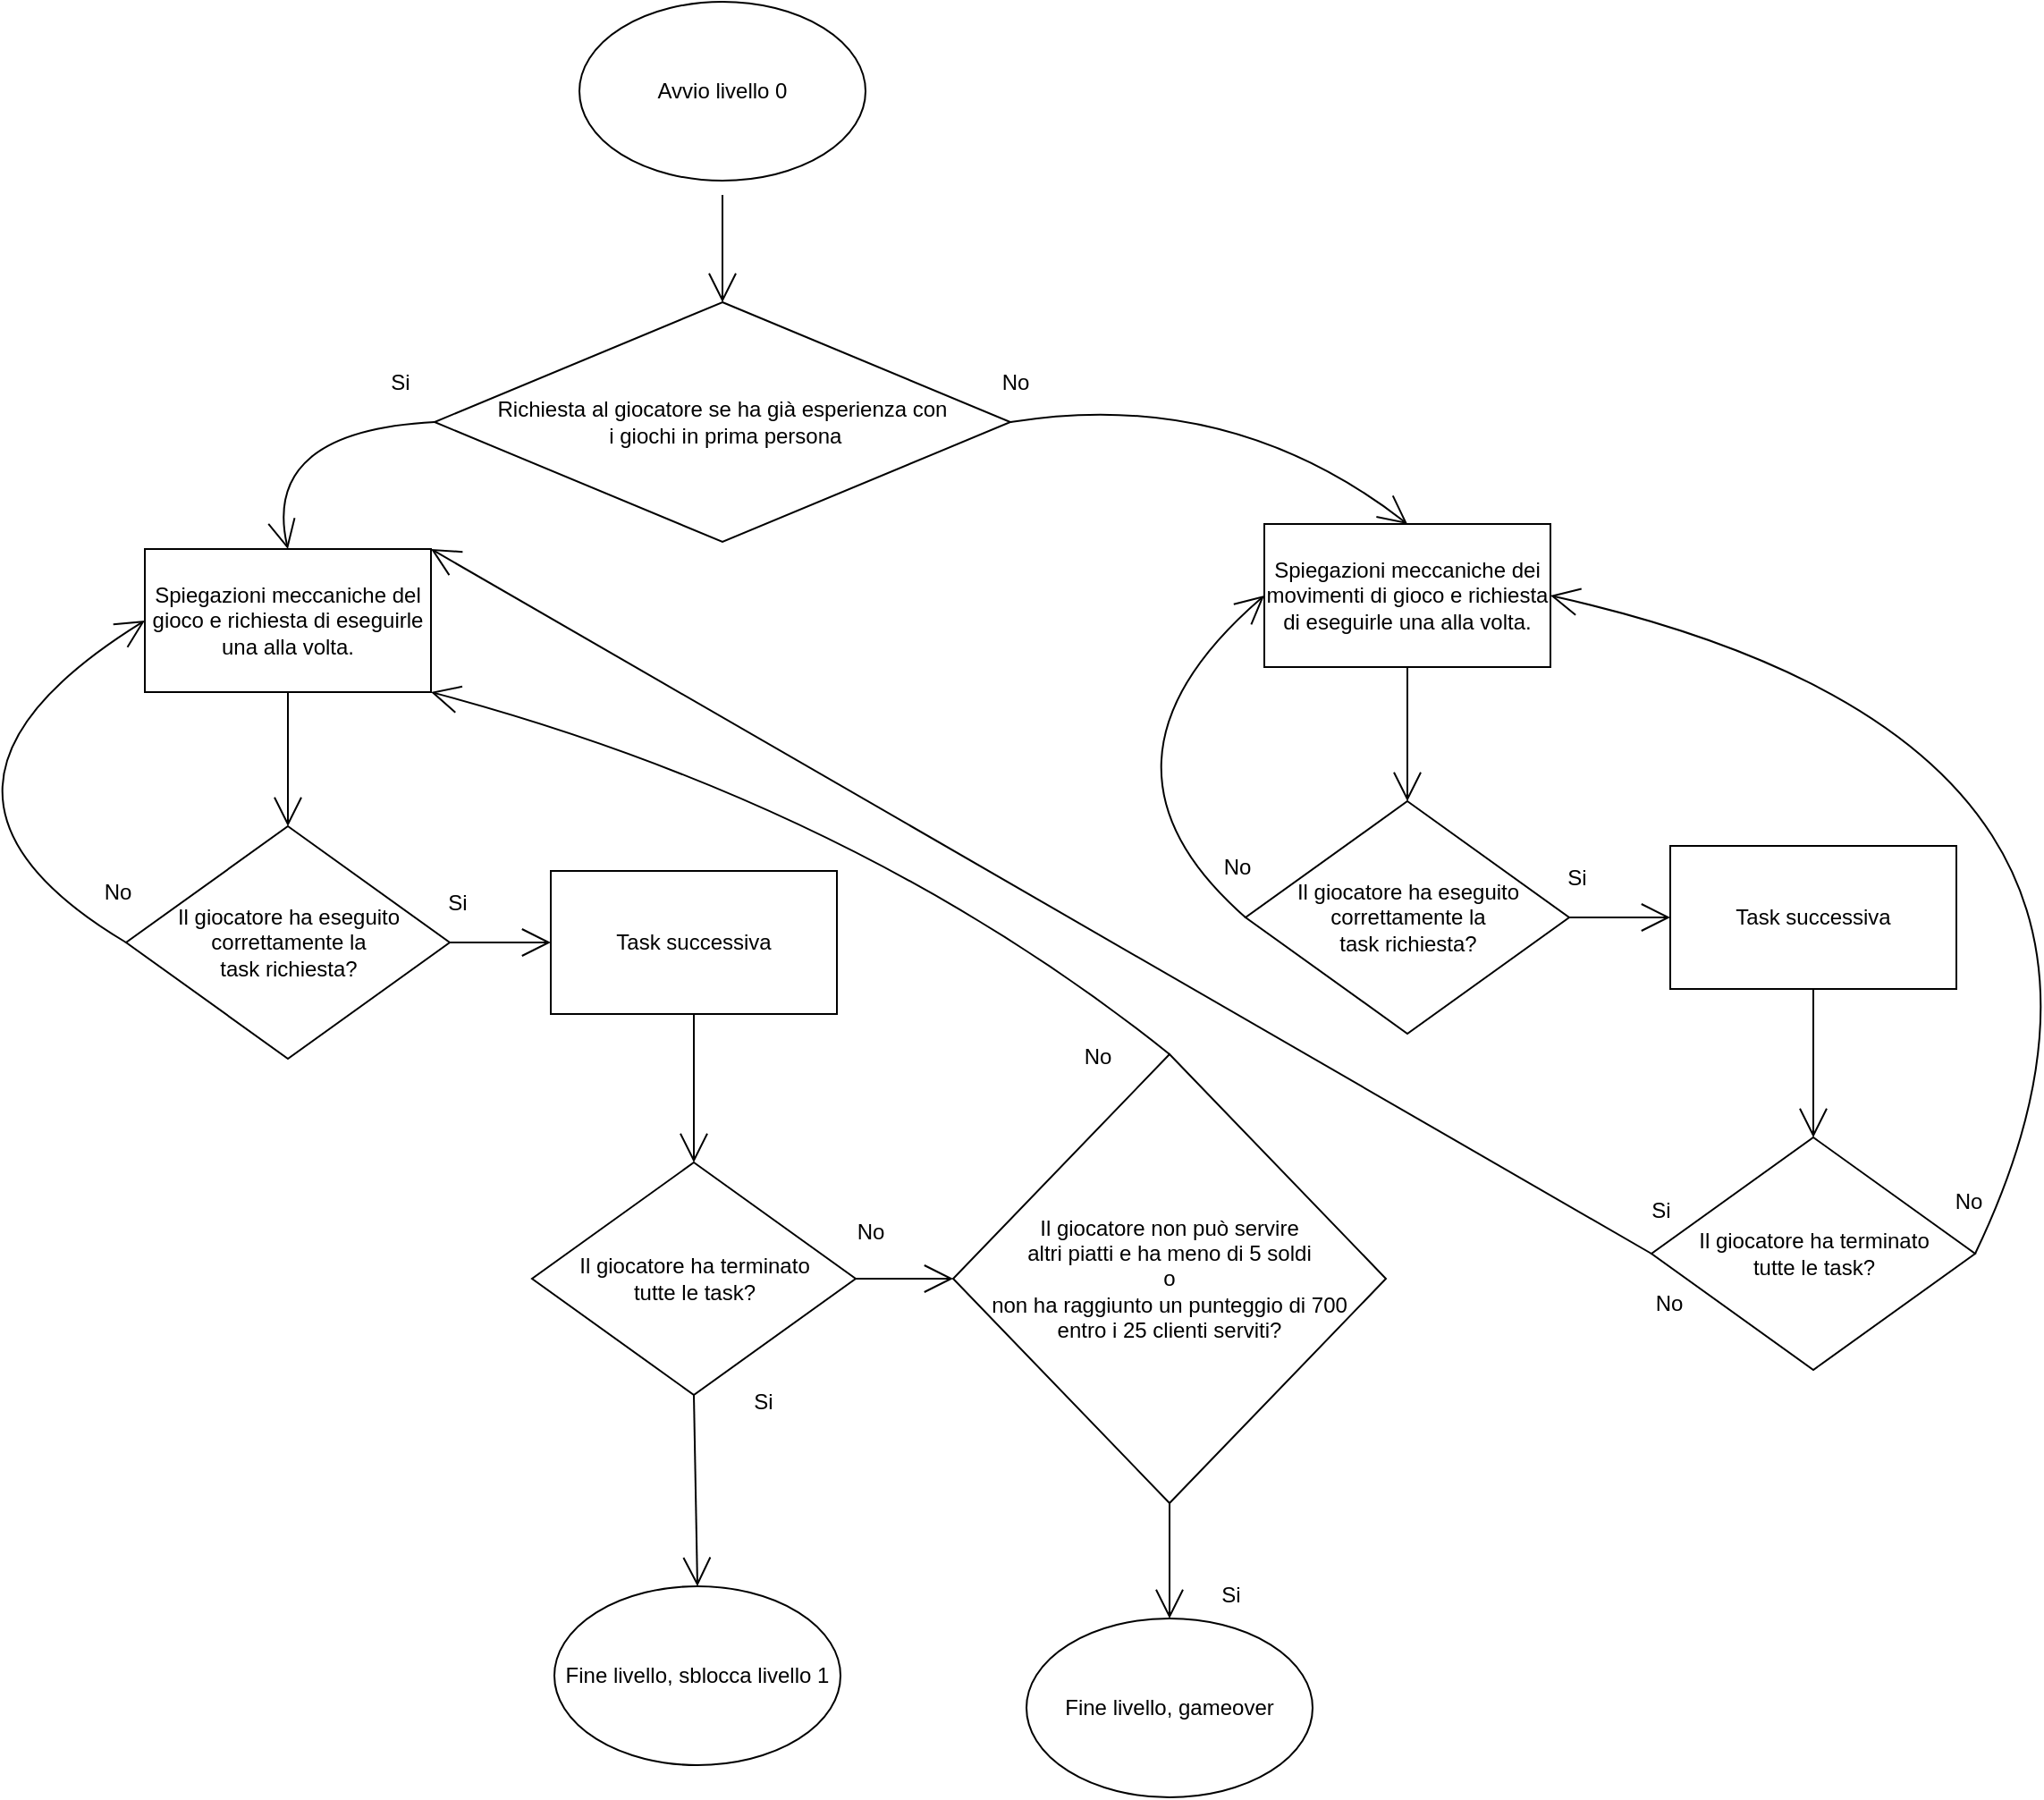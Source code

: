 <mxfile version="20.0.4" type="device"><diagram id="NWWPmYmxUIyY0qUSjtRS" name="Page-1"><mxGraphModel dx="1822" dy="1102" grid="0" gridSize="10" guides="1" tooltips="1" connect="1" arrows="1" fold="1" page="0" pageScale="1" pageWidth="827" pageHeight="1169" math="0" shadow="0"><root><mxCell id="0"/><mxCell id="1" parent="0"/><mxCell id="93zQR50MocHav7xVQxxG-4" value="" style="edgeStyle=none;curved=1;rounded=0;orthogonalLoop=1;jettySize=auto;html=1;endArrow=open;startSize=14;endSize=14;sourcePerimeterSpacing=8;targetPerimeterSpacing=8;entryX=0.5;entryY=0;entryDx=0;entryDy=0;" parent="1" source="93zQR50MocHav7xVQxxG-3" target="qMOc94WAQccJYfBzVjtq-1" edge="1"><mxGeometry relative="1" as="geometry"><mxPoint x="212" y="150" as="targetPoint"/></mxGeometry></mxCell><mxCell id="93zQR50MocHav7xVQxxG-3" value="Avvio livello 0" style="ellipse;whiteSpace=wrap;html=1;hachureGap=4;" parent="1" vertex="1"><mxGeometry x="132" y="-11" width="160" height="100" as="geometry"/></mxCell><mxCell id="qMOc94WAQccJYfBzVjtq-1" value="&lt;font style=&quot;font-size: 12px;&quot;&gt;Richiesta al giocatore se ha già esperienza con&lt;br&gt;&amp;nbsp;i giochi in prima persona&lt;/font&gt;" style="rhombus;whiteSpace=wrap;html=1;hachureGap=4;" parent="1" vertex="1"><mxGeometry x="51" y="157" width="322" height="134" as="geometry"/></mxCell><mxCell id="qMOc94WAQccJYfBzVjtq-2" value="Spiegazioni meccaniche del gioco e richiesta di eseguirle una alla volta." style="rounded=0;whiteSpace=wrap;html=1;hachureGap=4;fontSize=12;" parent="1" vertex="1"><mxGeometry x="-111" y="295" width="160" height="80" as="geometry"/></mxCell><mxCell id="qMOc94WAQccJYfBzVjtq-4" value="" style="edgeStyle=none;orthogonalLoop=1;jettySize=auto;html=1;rounded=0;fontSize=12;endArrow=open;startSize=14;endSize=14;sourcePerimeterSpacing=8;targetPerimeterSpacing=8;curved=1;exitX=0;exitY=0.5;exitDx=0;exitDy=0;entryX=0.5;entryY=0;entryDx=0;entryDy=0;" parent="1" source="qMOc94WAQccJYfBzVjtq-1" target="qMOc94WAQccJYfBzVjtq-2" edge="1"><mxGeometry width="120" relative="1" as="geometry"><mxPoint x="264" y="143" as="sourcePoint"/><mxPoint x="384" y="143" as="targetPoint"/><Array as="points"><mxPoint x="-46" y="229"/></Array></mxGeometry></mxCell><mxCell id="qMOc94WAQccJYfBzVjtq-5" value="" style="edgeStyle=none;orthogonalLoop=1;jettySize=auto;html=1;rounded=0;fontSize=12;endArrow=open;startSize=14;endSize=14;sourcePerimeterSpacing=8;targetPerimeterSpacing=8;curved=1;exitX=1;exitY=0.5;exitDx=0;exitDy=0;entryX=0.5;entryY=0;entryDx=0;entryDy=0;" parent="1" source="qMOc94WAQccJYfBzVjtq-1" target="qMOc94WAQccJYfBzVjtq-21" edge="1"><mxGeometry width="120" relative="1" as="geometry"><mxPoint x="451" y="143" as="sourcePoint"/><mxPoint x="476" y="314" as="targetPoint"/><Array as="points"><mxPoint x="496" y="204"/></Array></mxGeometry></mxCell><mxCell id="qMOc94WAQccJYfBzVjtq-6" value="Si" style="text;strokeColor=none;fillColor=none;html=1;align=center;verticalAlign=middle;whiteSpace=wrap;rounded=0;hachureGap=4;fontSize=12;" parent="1" vertex="1"><mxGeometry x="2" y="187" width="60" height="30" as="geometry"/></mxCell><mxCell id="qMOc94WAQccJYfBzVjtq-7" value="No" style="text;strokeColor=none;fillColor=none;html=1;align=center;verticalAlign=middle;whiteSpace=wrap;rounded=0;hachureGap=4;fontSize=12;" parent="1" vertex="1"><mxGeometry x="346" y="187" width="60" height="30" as="geometry"/></mxCell><mxCell id="qMOc94WAQccJYfBzVjtq-8" value="Il giocatore ha eseguito correttamente la &lt;br&gt;task richiesta?" style="rhombus;whiteSpace=wrap;html=1;hachureGap=4;fontSize=12;" parent="1" vertex="1"><mxGeometry x="-121.5" y="450" width="181" height="130" as="geometry"/></mxCell><mxCell id="qMOc94WAQccJYfBzVjtq-9" value="" style="edgeStyle=none;orthogonalLoop=1;jettySize=auto;html=1;rounded=0;fontSize=12;endArrow=open;startSize=14;endSize=14;sourcePerimeterSpacing=8;targetPerimeterSpacing=8;curved=1;exitX=0.5;exitY=1;exitDx=0;exitDy=0;entryX=0.5;entryY=0;entryDx=0;entryDy=0;" parent="1" source="qMOc94WAQccJYfBzVjtq-2" target="qMOc94WAQccJYfBzVjtq-8" edge="1"><mxGeometry width="120" relative="1" as="geometry"><mxPoint x="126" y="218" as="sourcePoint"/><mxPoint x="246" y="218" as="targetPoint"/><Array as="points"/></mxGeometry></mxCell><mxCell id="qMOc94WAQccJYfBzVjtq-10" value="" style="edgeStyle=none;orthogonalLoop=1;jettySize=auto;html=1;rounded=0;fontSize=12;endArrow=open;startSize=14;endSize=14;sourcePerimeterSpacing=8;targetPerimeterSpacing=8;curved=1;exitX=1;exitY=0.5;exitDx=0;exitDy=0;entryX=0;entryY=0.5;entryDx=0;entryDy=0;" parent="1" source="qMOc94WAQccJYfBzVjtq-8" target="qMOc94WAQccJYfBzVjtq-14" edge="1"><mxGeometry width="120" relative="1" as="geometry"><mxPoint x="126" y="218" as="sourcePoint"/><mxPoint x="160" y="515" as="targetPoint"/><Array as="points"/></mxGeometry></mxCell><mxCell id="qMOc94WAQccJYfBzVjtq-11" value="Si" style="text;strokeColor=none;fillColor=none;html=1;align=center;verticalAlign=middle;whiteSpace=wrap;rounded=0;hachureGap=4;fontSize=12;" parent="1" vertex="1"><mxGeometry x="34" y="478" width="60" height="30" as="geometry"/></mxCell><mxCell id="qMOc94WAQccJYfBzVjtq-12" value="" style="edgeStyle=none;orthogonalLoop=1;jettySize=auto;html=1;rounded=0;fontSize=12;endArrow=open;startSize=14;endSize=14;sourcePerimeterSpacing=8;targetPerimeterSpacing=8;curved=1;exitX=0;exitY=0.5;exitDx=0;exitDy=0;entryX=0;entryY=0.5;entryDx=0;entryDy=0;" parent="1" source="qMOc94WAQccJYfBzVjtq-8" target="qMOc94WAQccJYfBzVjtq-2" edge="1"><mxGeometry width="120" relative="1" as="geometry"><mxPoint x="126" y="343" as="sourcePoint"/><mxPoint x="246" y="343" as="targetPoint"/><Array as="points"><mxPoint x="-264" y="430"/></Array></mxGeometry></mxCell><mxCell id="qMOc94WAQccJYfBzVjtq-13" value="No" style="text;strokeColor=none;fillColor=none;html=1;align=center;verticalAlign=middle;whiteSpace=wrap;rounded=0;hachureGap=4;fontSize=12;" parent="1" vertex="1"><mxGeometry x="-156" y="472" width="60" height="30" as="geometry"/></mxCell><mxCell id="qMOc94WAQccJYfBzVjtq-14" value="Task successiva" style="rounded=0;whiteSpace=wrap;html=1;hachureGap=4;fontSize=12;" parent="1" vertex="1"><mxGeometry x="116" y="475" width="160" height="80" as="geometry"/></mxCell><mxCell id="qMOc94WAQccJYfBzVjtq-15" value="Il giocatore ha terminato&lt;br&gt;tutte le task?" style="rhombus;whiteSpace=wrap;html=1;hachureGap=4;fontSize=12;" parent="1" vertex="1"><mxGeometry x="105.5" y="638" width="181" height="130" as="geometry"/></mxCell><mxCell id="qMOc94WAQccJYfBzVjtq-16" value="" style="edgeStyle=none;orthogonalLoop=1;jettySize=auto;html=1;rounded=0;fontSize=12;endArrow=open;startSize=14;endSize=14;sourcePerimeterSpacing=8;targetPerimeterSpacing=8;curved=1;exitX=0.5;exitY=1;exitDx=0;exitDy=0;entryX=0.5;entryY=0;entryDx=0;entryDy=0;" parent="1" source="qMOc94WAQccJYfBzVjtq-14" target="qMOc94WAQccJYfBzVjtq-15" edge="1"><mxGeometry width="120" relative="1" as="geometry"><mxPoint x="264" y="343" as="sourcePoint"/><mxPoint x="384" y="343" as="targetPoint"/><Array as="points"/></mxGeometry></mxCell><mxCell id="qMOc94WAQccJYfBzVjtq-17" value="" style="edgeStyle=none;orthogonalLoop=1;jettySize=auto;html=1;rounded=0;fontSize=12;endArrow=open;startSize=14;endSize=14;sourcePerimeterSpacing=8;targetPerimeterSpacing=8;curved=1;exitX=0.5;exitY=1;exitDx=0;exitDy=0;entryX=0.5;entryY=0;entryDx=0;entryDy=0;" parent="1" source="qMOc94WAQccJYfBzVjtq-15" target="qMOc94WAQccJYfBzVjtq-20" edge="1"><mxGeometry width="120" relative="1" as="geometry"><mxPoint x="264" y="724" as="sourcePoint"/><mxPoint x="243" y="878" as="targetPoint"/><Array as="points"/></mxGeometry></mxCell><mxCell id="qMOc94WAQccJYfBzVjtq-19" value="No" style="text;strokeColor=none;fillColor=none;html=1;align=center;verticalAlign=middle;whiteSpace=wrap;rounded=0;hachureGap=4;fontSize=12;" parent="1" vertex="1"><mxGeometry x="265" y="662" width="60" height="30" as="geometry"/></mxCell><mxCell id="qMOc94WAQccJYfBzVjtq-20" value="Fine livello, sblocca livello 1" style="ellipse;whiteSpace=wrap;html=1;hachureGap=4;fontSize=12;" parent="1" vertex="1"><mxGeometry x="118" y="875" width="160" height="100" as="geometry"/></mxCell><mxCell id="qMOc94WAQccJYfBzVjtq-21" value="Spiegazioni meccaniche dei movimenti di gioco e richiesta di eseguirle una alla volta." style="rounded=0;whiteSpace=wrap;html=1;hachureGap=4;fontSize=12;" parent="1" vertex="1"><mxGeometry x="515" y="281" width="160" height="80" as="geometry"/></mxCell><mxCell id="qMOc94WAQccJYfBzVjtq-22" value="Il giocatore ha eseguito correttamente la &lt;br&gt;task richiesta?" style="rhombus;whiteSpace=wrap;html=1;hachureGap=4;fontSize=12;" parent="1" vertex="1"><mxGeometry x="504.5" y="436" width="181" height="130" as="geometry"/></mxCell><mxCell id="qMOc94WAQccJYfBzVjtq-23" value="" style="edgeStyle=none;orthogonalLoop=1;jettySize=auto;html=1;rounded=0;fontSize=12;endArrow=open;startSize=14;endSize=14;sourcePerimeterSpacing=8;targetPerimeterSpacing=8;curved=1;exitX=0.5;exitY=1;exitDx=0;exitDy=0;entryX=0.5;entryY=0;entryDx=0;entryDy=0;" parent="1" source="qMOc94WAQccJYfBzVjtq-21" target="qMOc94WAQccJYfBzVjtq-22" edge="1"><mxGeometry width="120" relative="1" as="geometry"><mxPoint x="752" y="204" as="sourcePoint"/><mxPoint x="872" y="204" as="targetPoint"/><Array as="points"/></mxGeometry></mxCell><mxCell id="qMOc94WAQccJYfBzVjtq-24" value="" style="edgeStyle=none;orthogonalLoop=1;jettySize=auto;html=1;rounded=0;fontSize=12;endArrow=open;startSize=14;endSize=14;sourcePerimeterSpacing=8;targetPerimeterSpacing=8;curved=1;exitX=1;exitY=0.5;exitDx=0;exitDy=0;entryX=0;entryY=0.5;entryDx=0;entryDy=0;" parent="1" source="qMOc94WAQccJYfBzVjtq-22" target="qMOc94WAQccJYfBzVjtq-27" edge="1"><mxGeometry width="120" relative="1" as="geometry"><mxPoint x="752" y="204" as="sourcePoint"/><mxPoint x="786" y="501" as="targetPoint"/><Array as="points"/></mxGeometry></mxCell><mxCell id="qMOc94WAQccJYfBzVjtq-25" value="Si" style="text;strokeColor=none;fillColor=none;html=1;align=center;verticalAlign=middle;whiteSpace=wrap;rounded=0;hachureGap=4;fontSize=12;" parent="1" vertex="1"><mxGeometry x="660" y="464" width="60" height="30" as="geometry"/></mxCell><mxCell id="qMOc94WAQccJYfBzVjtq-26" value="No" style="text;strokeColor=none;fillColor=none;html=1;align=center;verticalAlign=middle;whiteSpace=wrap;rounded=0;hachureGap=4;fontSize=12;" parent="1" vertex="1"><mxGeometry x="470" y="458" width="60" height="30" as="geometry"/></mxCell><mxCell id="qMOc94WAQccJYfBzVjtq-27" value="Task successiva" style="rounded=0;whiteSpace=wrap;html=1;hachureGap=4;fontSize=12;" parent="1" vertex="1"><mxGeometry x="742" y="461" width="160" height="80" as="geometry"/></mxCell><mxCell id="qMOc94WAQccJYfBzVjtq-28" value="Il giocatore ha terminato&lt;br&gt;tutte le task?" style="rhombus;whiteSpace=wrap;html=1;hachureGap=4;fontSize=12;" parent="1" vertex="1"><mxGeometry x="731.5" y="624" width="181" height="130" as="geometry"/></mxCell><mxCell id="qMOc94WAQccJYfBzVjtq-29" value="" style="edgeStyle=none;orthogonalLoop=1;jettySize=auto;html=1;rounded=0;fontSize=12;endArrow=open;startSize=14;endSize=14;sourcePerimeterSpacing=8;targetPerimeterSpacing=8;curved=1;exitX=0.5;exitY=1;exitDx=0;exitDy=0;entryX=0.5;entryY=0;entryDx=0;entryDy=0;" parent="1" source="qMOc94WAQccJYfBzVjtq-27" target="qMOc94WAQccJYfBzVjtq-28" edge="1"><mxGeometry width="120" relative="1" as="geometry"><mxPoint x="890" y="329" as="sourcePoint"/><mxPoint x="1010" y="329" as="targetPoint"/><Array as="points"/></mxGeometry></mxCell><mxCell id="qMOc94WAQccJYfBzVjtq-30" value="No" style="text;strokeColor=none;fillColor=none;html=1;align=center;verticalAlign=middle;whiteSpace=wrap;rounded=0;hachureGap=4;fontSize=12;" parent="1" vertex="1"><mxGeometry x="879" y="645" width="60" height="30" as="geometry"/></mxCell><mxCell id="qMOc94WAQccJYfBzVjtq-31" value="" style="edgeStyle=none;orthogonalLoop=1;jettySize=auto;html=1;rounded=0;fontSize=12;endArrow=open;startSize=14;endSize=14;sourcePerimeterSpacing=8;targetPerimeterSpacing=8;curved=1;exitX=1;exitY=0.5;exitDx=0;exitDy=0;entryX=1;entryY=0.5;entryDx=0;entryDy=0;" parent="1" source="qMOc94WAQccJYfBzVjtq-28" target="qMOc94WAQccJYfBzVjtq-21" edge="1"><mxGeometry width="120" relative="1" as="geometry"><mxPoint x="616" y="501" as="sourcePoint"/><mxPoint x="736" y="501" as="targetPoint"/><Array as="points"><mxPoint x="1049" y="405"/></Array></mxGeometry></mxCell><mxCell id="qMOc94WAQccJYfBzVjtq-32" value="" style="edgeStyle=none;orthogonalLoop=1;jettySize=auto;html=1;rounded=0;fontSize=12;endArrow=open;startSize=14;endSize=14;sourcePerimeterSpacing=8;targetPerimeterSpacing=8;curved=1;exitX=0;exitY=0.5;exitDx=0;exitDy=0;entryX=0;entryY=0.5;entryDx=0;entryDy=0;" parent="1" source="qMOc94WAQccJYfBzVjtq-22" target="qMOc94WAQccJYfBzVjtq-21" edge="1"><mxGeometry width="120" relative="1" as="geometry"><mxPoint x="616" y="501" as="sourcePoint"/><mxPoint x="736" y="501" as="targetPoint"/><Array as="points"><mxPoint x="406" y="415"/></Array></mxGeometry></mxCell><mxCell id="qMOc94WAQccJYfBzVjtq-33" value="Si" style="text;strokeColor=none;fillColor=none;html=1;align=center;verticalAlign=middle;whiteSpace=wrap;rounded=0;hachureGap=4;fontSize=12;" parent="1" vertex="1"><mxGeometry x="205" y="757" width="60" height="30" as="geometry"/></mxCell><mxCell id="qMOc94WAQccJYfBzVjtq-34" value="Si" style="text;strokeColor=none;fillColor=none;html=1;align=center;verticalAlign=middle;whiteSpace=wrap;rounded=0;hachureGap=4;fontSize=12;" parent="1" vertex="1"><mxGeometry x="707" y="650" width="60" height="30" as="geometry"/></mxCell><mxCell id="qMOc94WAQccJYfBzVjtq-35" value="" style="edgeStyle=none;orthogonalLoop=1;jettySize=auto;html=1;rounded=0;fontSize=12;endArrow=open;startSize=14;endSize=14;sourcePerimeterSpacing=8;targetPerimeterSpacing=8;curved=1;exitX=0;exitY=0.5;exitDx=0;exitDy=0;entryX=1;entryY=0;entryDx=0;entryDy=0;" parent="1" source="qMOc94WAQccJYfBzVjtq-28" target="qMOc94WAQccJYfBzVjtq-2" edge="1"><mxGeometry width="120" relative="1" as="geometry"><mxPoint x="523" y="626" as="sourcePoint"/><mxPoint x="643" y="626" as="targetPoint"/><Array as="points"/></mxGeometry></mxCell><mxCell id="McLrbLwvMVamj06moJHM-1" value="Il giocatore non può servire &lt;br&gt;altri piatti e ha meno di 5 soldi &lt;br&gt;o &lt;br&gt;non ha raggiunto un punteggio di 700&lt;br&gt;entro i 25 clienti serviti?" style="rhombus;whiteSpace=wrap;html=1;hachureGap=4;fontSize=12;" vertex="1" parent="1"><mxGeometry x="341" y="577.5" width="242" height="251" as="geometry"/></mxCell><mxCell id="McLrbLwvMVamj06moJHM-2" value="" style="edgeStyle=none;orthogonalLoop=1;jettySize=auto;html=1;rounded=0;fontSize=12;endArrow=open;startSize=14;endSize=14;sourcePerimeterSpacing=8;targetPerimeterSpacing=8;curved=1;exitX=0.5;exitY=1;exitDx=0;exitDy=0;entryX=0.5;entryY=0;entryDx=0;entryDy=0;" edge="1" parent="1" source="McLrbLwvMVamj06moJHM-1" target="McLrbLwvMVamj06moJHM-4"><mxGeometry width="120" relative="1" as="geometry"><mxPoint x="597.5" y="988" as="sourcePoint"/><mxPoint x="786" y="1076" as="targetPoint"/><Array as="points"/></mxGeometry></mxCell><mxCell id="McLrbLwvMVamj06moJHM-3" value="Si" style="text;html=1;align=center;verticalAlign=middle;resizable=0;points=[];autosize=1;strokeColor=none;fillColor=none;hachureGap=4;" vertex="1" parent="1"><mxGeometry x="481" y="867" width="29" height="26" as="geometry"/></mxCell><mxCell id="McLrbLwvMVamj06moJHM-4" value="Fine livello, gameover" style="ellipse;whiteSpace=wrap;html=1;hachureGap=4;fontSize=12;" vertex="1" parent="1"><mxGeometry x="382" y="893" width="160" height="100" as="geometry"/></mxCell><mxCell id="McLrbLwvMVamj06moJHM-5" value="No" style="text;html=1;align=center;verticalAlign=middle;resizable=0;points=[];autosize=1;strokeColor=none;fillColor=none;hachureGap=4;" vertex="1" parent="1"><mxGeometry x="724" y="704" width="33" height="26" as="geometry"/></mxCell><mxCell id="McLrbLwvMVamj06moJHM-9" value="" style="edgeStyle=none;orthogonalLoop=1;jettySize=auto;html=1;rounded=0;fontSize=12;endArrow=open;startSize=14;endSize=14;sourcePerimeterSpacing=8;targetPerimeterSpacing=8;curved=1;exitX=1;exitY=0.5;exitDx=0;exitDy=0;entryX=0;entryY=0.5;entryDx=0;entryDy=0;" edge="1" parent="1" source="qMOc94WAQccJYfBzVjtq-15" target="McLrbLwvMVamj06moJHM-1"><mxGeometry width="120" relative="1" as="geometry"><mxPoint x="69.5" y="525" as="sourcePoint"/><mxPoint x="126" y="525" as="targetPoint"/><Array as="points"/></mxGeometry></mxCell><mxCell id="McLrbLwvMVamj06moJHM-10" value="" style="edgeStyle=none;orthogonalLoop=1;jettySize=auto;html=1;rounded=0;fontSize=12;endArrow=open;startSize=14;endSize=14;sourcePerimeterSpacing=8;targetPerimeterSpacing=8;curved=1;exitX=0.5;exitY=0;exitDx=0;exitDy=0;entryX=1;entryY=1;entryDx=0;entryDy=0;" edge="1" parent="1" source="McLrbLwvMVamj06moJHM-1" target="qMOc94WAQccJYfBzVjtq-2"><mxGeometry width="120" relative="1" as="geometry"><mxPoint x="79.5" y="535" as="sourcePoint"/><mxPoint x="136" y="535" as="targetPoint"/><Array as="points"><mxPoint x="289" y="439"/></Array></mxGeometry></mxCell><mxCell id="McLrbLwvMVamj06moJHM-11" value="No" style="text;strokeColor=none;fillColor=none;html=1;align=center;verticalAlign=middle;whiteSpace=wrap;rounded=0;hachureGap=4;fontSize=12;" vertex="1" parent="1"><mxGeometry x="392" y="564" width="60" height="30" as="geometry"/></mxCell></root></mxGraphModel></diagram></mxfile>